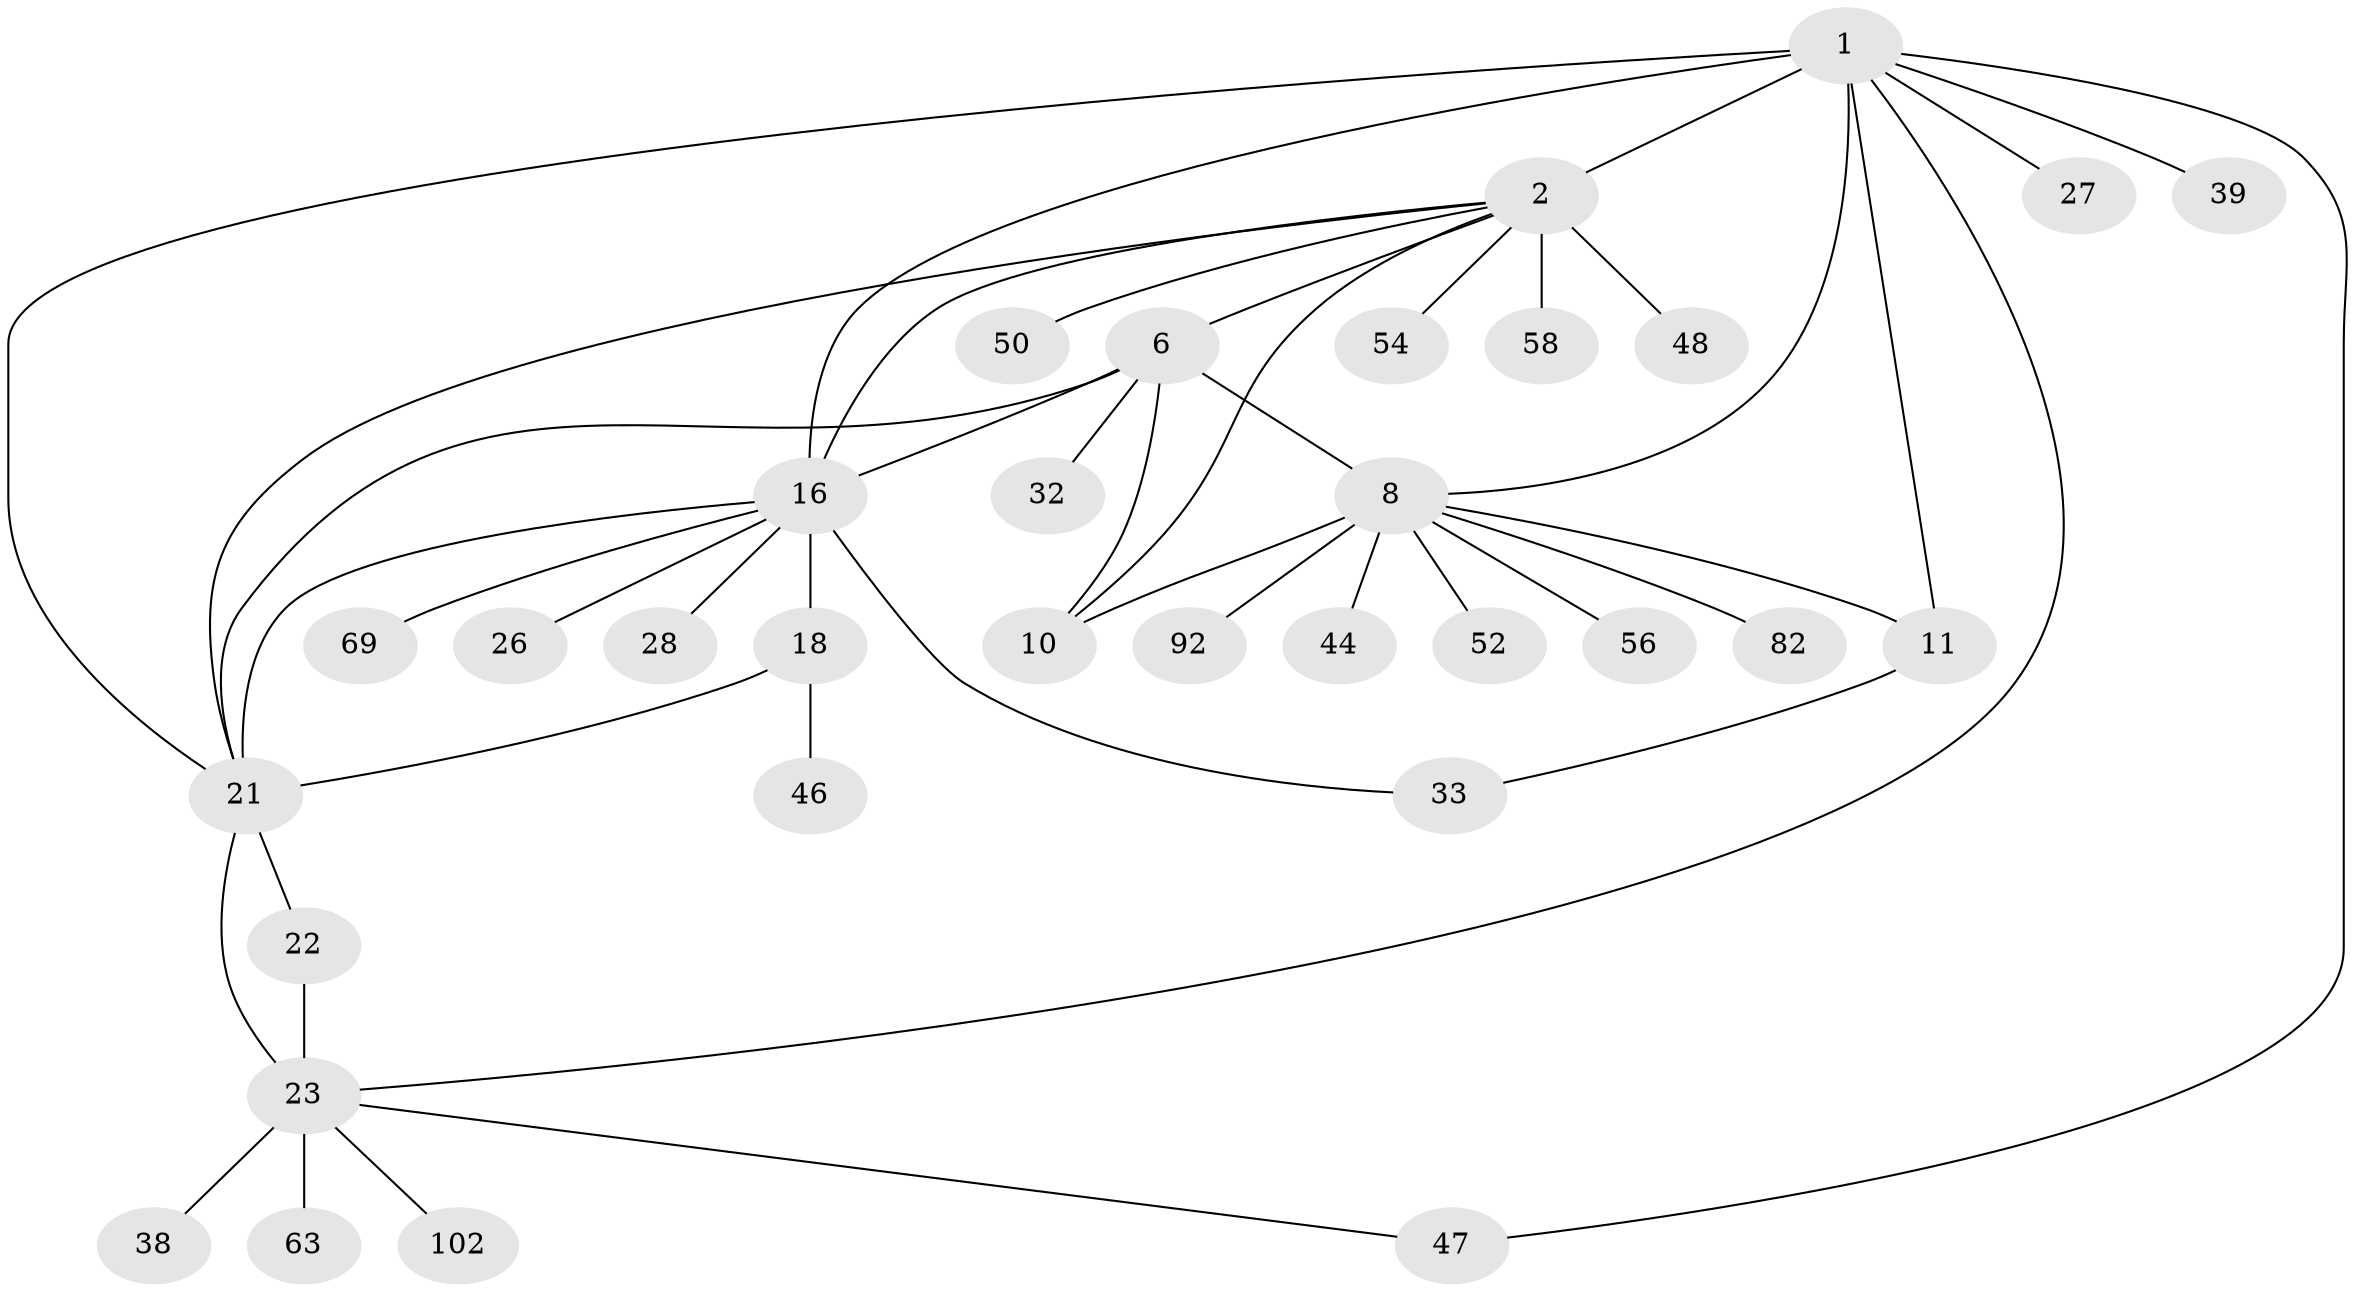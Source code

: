 // original degree distribution, {8: 0.046296296296296294, 10: 0.018518518518518517, 5: 0.027777777777777776, 7: 0.018518518518518517, 11: 0.027777777777777776, 9: 0.037037037037037035, 6: 0.046296296296296294, 14: 0.009259259259259259, 1: 0.6388888888888888, 2: 0.09259259259259259, 4: 0.009259259259259259, 3: 0.027777777777777776}
// Generated by graph-tools (version 1.1) at 2025/19/03/04/25 18:19:33]
// undirected, 32 vertices, 45 edges
graph export_dot {
graph [start="1"]
  node [color=gray90,style=filled];
  1 [super="+13+60+29"];
  2 [super="+49+3+4+76+41+42+5"];
  6 [super="+51+53+7+30"];
  8 [super="+31+9+36+72"];
  10 [super="+35+98+100+106+96"];
  11 [super="+12+40+14+105"];
  16 [super="+17+88+64+61"];
  18;
  21 [super="+24+70+71+57+59"];
  22 [super="+25+45+79+73+37"];
  23;
  26;
  27 [super="+68"];
  28;
  32;
  33;
  38;
  39;
  44;
  46;
  47;
  48;
  50;
  52;
  54;
  56;
  58;
  63;
  69;
  82;
  92;
  102;
  1 -- 2 [weight=5];
  1 -- 47;
  1 -- 39;
  1 -- 8 [weight=3];
  1 -- 11 [weight=6];
  1 -- 21;
  1 -- 23;
  1 -- 27;
  1 -- 16;
  2 -- 48;
  2 -- 50;
  2 -- 54;
  2 -- 10;
  2 -- 16;
  2 -- 21;
  2 -- 6;
  2 -- 58;
  6 -- 8 [weight=4];
  6 -- 10 [weight=2];
  6 -- 32;
  6 -- 21;
  6 -- 16;
  8 -- 10 [weight=2];
  8 -- 52;
  8 -- 56;
  8 -- 44;
  8 -- 82;
  8 -- 92;
  8 -- 11;
  11 -- 33;
  16 -- 18 [weight=4];
  16 -- 28;
  16 -- 33;
  16 -- 69;
  16 -- 26;
  16 -- 21;
  18 -- 46;
  18 -- 21;
  21 -- 22 [weight=4];
  21 -- 23 [weight=2];
  22 -- 23 [weight=2];
  23 -- 38;
  23 -- 47;
  23 -- 63;
  23 -- 102;
}
